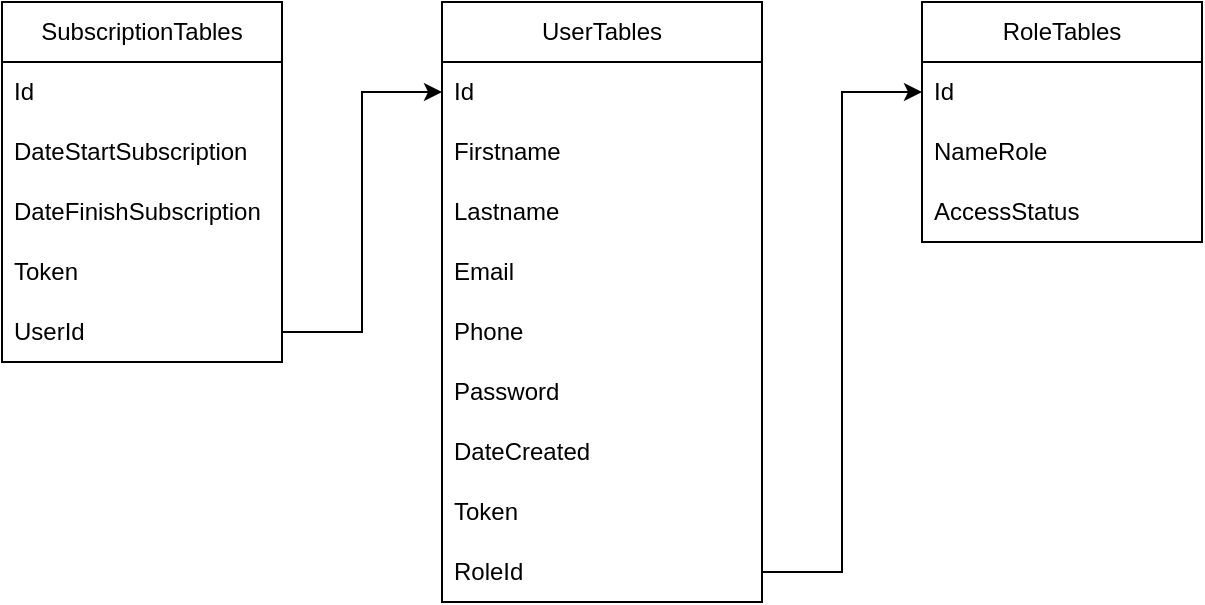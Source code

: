 <mxfile version="27.0.9">
  <diagram name="Страница — 1" id="Vt-MlzCY76vhBO29wQ1R">
    <mxGraphModel dx="983" dy="586" grid="1" gridSize="10" guides="1" tooltips="1" connect="1" arrows="1" fold="1" page="1" pageScale="1" pageWidth="827" pageHeight="1169" math="0" shadow="0">
      <root>
        <mxCell id="0" />
        <mxCell id="1" parent="0" />
        <mxCell id="8SaYmXm604FUPFK_gI50-1" value="UserTables" style="swimlane;fontStyle=0;childLayout=stackLayout;horizontal=1;startSize=30;horizontalStack=0;resizeParent=1;resizeParentMax=0;resizeLast=0;collapsible=1;marginBottom=0;whiteSpace=wrap;html=1;" vertex="1" parent="1">
          <mxGeometry x="360" y="80" width="160" height="300" as="geometry" />
        </mxCell>
        <mxCell id="8SaYmXm604FUPFK_gI50-2" value="Id" style="text;strokeColor=none;fillColor=none;align=left;verticalAlign=middle;spacingLeft=4;spacingRight=4;overflow=hidden;points=[[0,0.5],[1,0.5]];portConstraint=eastwest;rotatable=0;whiteSpace=wrap;html=1;" vertex="1" parent="8SaYmXm604FUPFK_gI50-1">
          <mxGeometry y="30" width="160" height="30" as="geometry" />
        </mxCell>
        <mxCell id="8SaYmXm604FUPFK_gI50-3" value="Firstname" style="text;strokeColor=none;fillColor=none;align=left;verticalAlign=middle;spacingLeft=4;spacingRight=4;overflow=hidden;points=[[0,0.5],[1,0.5]];portConstraint=eastwest;rotatable=0;whiteSpace=wrap;html=1;" vertex="1" parent="8SaYmXm604FUPFK_gI50-1">
          <mxGeometry y="60" width="160" height="30" as="geometry" />
        </mxCell>
        <mxCell id="8SaYmXm604FUPFK_gI50-4" value="Lastname" style="text;strokeColor=none;fillColor=none;align=left;verticalAlign=middle;spacingLeft=4;spacingRight=4;overflow=hidden;points=[[0,0.5],[1,0.5]];portConstraint=eastwest;rotatable=0;whiteSpace=wrap;html=1;" vertex="1" parent="8SaYmXm604FUPFK_gI50-1">
          <mxGeometry y="90" width="160" height="30" as="geometry" />
        </mxCell>
        <mxCell id="8SaYmXm604FUPFK_gI50-7" value="Email" style="text;strokeColor=none;fillColor=none;align=left;verticalAlign=middle;spacingLeft=4;spacingRight=4;overflow=hidden;points=[[0,0.5],[1,0.5]];portConstraint=eastwest;rotatable=0;whiteSpace=wrap;html=1;" vertex="1" parent="8SaYmXm604FUPFK_gI50-1">
          <mxGeometry y="120" width="160" height="30" as="geometry" />
        </mxCell>
        <mxCell id="8SaYmXm604FUPFK_gI50-6" value="Phone" style="text;strokeColor=none;fillColor=none;align=left;verticalAlign=middle;spacingLeft=4;spacingRight=4;overflow=hidden;points=[[0,0.5],[1,0.5]];portConstraint=eastwest;rotatable=0;whiteSpace=wrap;html=1;" vertex="1" parent="8SaYmXm604FUPFK_gI50-1">
          <mxGeometry y="150" width="160" height="30" as="geometry" />
        </mxCell>
        <mxCell id="8SaYmXm604FUPFK_gI50-5" value="Password" style="text;strokeColor=none;fillColor=none;align=left;verticalAlign=middle;spacingLeft=4;spacingRight=4;overflow=hidden;points=[[0,0.5],[1,0.5]];portConstraint=eastwest;rotatable=0;whiteSpace=wrap;html=1;" vertex="1" parent="8SaYmXm604FUPFK_gI50-1">
          <mxGeometry y="180" width="160" height="30" as="geometry" />
        </mxCell>
        <mxCell id="8SaYmXm604FUPFK_gI50-19" value="DateCreated" style="text;strokeColor=none;fillColor=none;align=left;verticalAlign=middle;spacingLeft=4;spacingRight=4;overflow=hidden;points=[[0,0.5],[1,0.5]];portConstraint=eastwest;rotatable=0;whiteSpace=wrap;html=1;" vertex="1" parent="8SaYmXm604FUPFK_gI50-1">
          <mxGeometry y="210" width="160" height="30" as="geometry" />
        </mxCell>
        <mxCell id="8SaYmXm604FUPFK_gI50-29" value="Token" style="text;strokeColor=none;fillColor=none;align=left;verticalAlign=middle;spacingLeft=4;spacingRight=4;overflow=hidden;points=[[0,0.5],[1,0.5]];portConstraint=eastwest;rotatable=0;whiteSpace=wrap;html=1;" vertex="1" parent="8SaYmXm604FUPFK_gI50-1">
          <mxGeometry y="240" width="160" height="30" as="geometry" />
        </mxCell>
        <mxCell id="8SaYmXm604FUPFK_gI50-8" value="RoleId" style="text;strokeColor=none;fillColor=none;align=left;verticalAlign=middle;spacingLeft=4;spacingRight=4;overflow=hidden;points=[[0,0.5],[1,0.5]];portConstraint=eastwest;rotatable=0;whiteSpace=wrap;html=1;" vertex="1" parent="8SaYmXm604FUPFK_gI50-1">
          <mxGeometry y="270" width="160" height="30" as="geometry" />
        </mxCell>
        <mxCell id="8SaYmXm604FUPFK_gI50-9" value="RoleTables" style="swimlane;fontStyle=0;childLayout=stackLayout;horizontal=1;startSize=30;horizontalStack=0;resizeParent=1;resizeParentMax=0;resizeLast=0;collapsible=1;marginBottom=0;whiteSpace=wrap;html=1;" vertex="1" parent="1">
          <mxGeometry x="600" y="80" width="140" height="120" as="geometry" />
        </mxCell>
        <mxCell id="8SaYmXm604FUPFK_gI50-10" value="Id" style="text;strokeColor=none;fillColor=none;align=left;verticalAlign=middle;spacingLeft=4;spacingRight=4;overflow=hidden;points=[[0,0.5],[1,0.5]];portConstraint=eastwest;rotatable=0;whiteSpace=wrap;html=1;" vertex="1" parent="8SaYmXm604FUPFK_gI50-9">
          <mxGeometry y="30" width="140" height="30" as="geometry" />
        </mxCell>
        <mxCell id="8SaYmXm604FUPFK_gI50-11" value="NameRole" style="text;strokeColor=none;fillColor=none;align=left;verticalAlign=middle;spacingLeft=4;spacingRight=4;overflow=hidden;points=[[0,0.5],[1,0.5]];portConstraint=eastwest;rotatable=0;whiteSpace=wrap;html=1;" vertex="1" parent="8SaYmXm604FUPFK_gI50-9">
          <mxGeometry y="60" width="140" height="30" as="geometry" />
        </mxCell>
        <mxCell id="8SaYmXm604FUPFK_gI50-13" value="AccessStatus" style="text;strokeColor=none;fillColor=none;align=left;verticalAlign=middle;spacingLeft=4;spacingRight=4;overflow=hidden;points=[[0,0.5],[1,0.5]];portConstraint=eastwest;rotatable=0;whiteSpace=wrap;html=1;" vertex="1" parent="8SaYmXm604FUPFK_gI50-9">
          <mxGeometry y="90" width="140" height="30" as="geometry" />
        </mxCell>
        <mxCell id="8SaYmXm604FUPFK_gI50-14" style="edgeStyle=orthogonalEdgeStyle;rounded=0;orthogonalLoop=1;jettySize=auto;html=1;" edge="1" parent="1" source="8SaYmXm604FUPFK_gI50-8" target="8SaYmXm604FUPFK_gI50-10">
          <mxGeometry relative="1" as="geometry" />
        </mxCell>
        <mxCell id="8SaYmXm604FUPFK_gI50-15" value="SubscriptionTables" style="swimlane;fontStyle=0;childLayout=stackLayout;horizontal=1;startSize=30;horizontalStack=0;resizeParent=1;resizeParentMax=0;resizeLast=0;collapsible=1;marginBottom=0;whiteSpace=wrap;html=1;" vertex="1" parent="1">
          <mxGeometry x="140" y="80" width="140" height="180" as="geometry" />
        </mxCell>
        <mxCell id="8SaYmXm604FUPFK_gI50-16" value="Id" style="text;strokeColor=none;fillColor=none;align=left;verticalAlign=middle;spacingLeft=4;spacingRight=4;overflow=hidden;points=[[0,0.5],[1,0.5]];portConstraint=eastwest;rotatable=0;whiteSpace=wrap;html=1;" vertex="1" parent="8SaYmXm604FUPFK_gI50-15">
          <mxGeometry y="30" width="140" height="30" as="geometry" />
        </mxCell>
        <mxCell id="8SaYmXm604FUPFK_gI50-17" value="DateStartSubscription" style="text;strokeColor=none;fillColor=none;align=left;verticalAlign=middle;spacingLeft=4;spacingRight=4;overflow=hidden;points=[[0,0.5],[1,0.5]];portConstraint=eastwest;rotatable=0;whiteSpace=wrap;html=1;" vertex="1" parent="8SaYmXm604FUPFK_gI50-15">
          <mxGeometry y="60" width="140" height="30" as="geometry" />
        </mxCell>
        <mxCell id="8SaYmXm604FUPFK_gI50-18" value="DateFinishSubscription" style="text;strokeColor=none;fillColor=none;align=left;verticalAlign=middle;spacingLeft=4;spacingRight=4;overflow=hidden;points=[[0,0.5],[1,0.5]];portConstraint=eastwest;rotatable=0;whiteSpace=wrap;html=1;" vertex="1" parent="8SaYmXm604FUPFK_gI50-15">
          <mxGeometry y="90" width="140" height="30" as="geometry" />
        </mxCell>
        <mxCell id="8SaYmXm604FUPFK_gI50-22" value="Token" style="text;strokeColor=none;fillColor=none;align=left;verticalAlign=middle;spacingLeft=4;spacingRight=4;overflow=hidden;points=[[0,0.5],[1,0.5]];portConstraint=eastwest;rotatable=0;whiteSpace=wrap;html=1;" vertex="1" parent="8SaYmXm604FUPFK_gI50-15">
          <mxGeometry y="120" width="140" height="30" as="geometry" />
        </mxCell>
        <mxCell id="8SaYmXm604FUPFK_gI50-20" value="UserId" style="text;strokeColor=none;fillColor=none;align=left;verticalAlign=middle;spacingLeft=4;spacingRight=4;overflow=hidden;points=[[0,0.5],[1,0.5]];portConstraint=eastwest;rotatable=0;whiteSpace=wrap;html=1;" vertex="1" parent="8SaYmXm604FUPFK_gI50-15">
          <mxGeometry y="150" width="140" height="30" as="geometry" />
        </mxCell>
        <mxCell id="8SaYmXm604FUPFK_gI50-21" style="edgeStyle=orthogonalEdgeStyle;rounded=0;orthogonalLoop=1;jettySize=auto;html=1;entryX=0;entryY=0.5;entryDx=0;entryDy=0;" edge="1" parent="1" source="8SaYmXm604FUPFK_gI50-20" target="8SaYmXm604FUPFK_gI50-2">
          <mxGeometry relative="1" as="geometry" />
        </mxCell>
      </root>
    </mxGraphModel>
  </diagram>
</mxfile>
